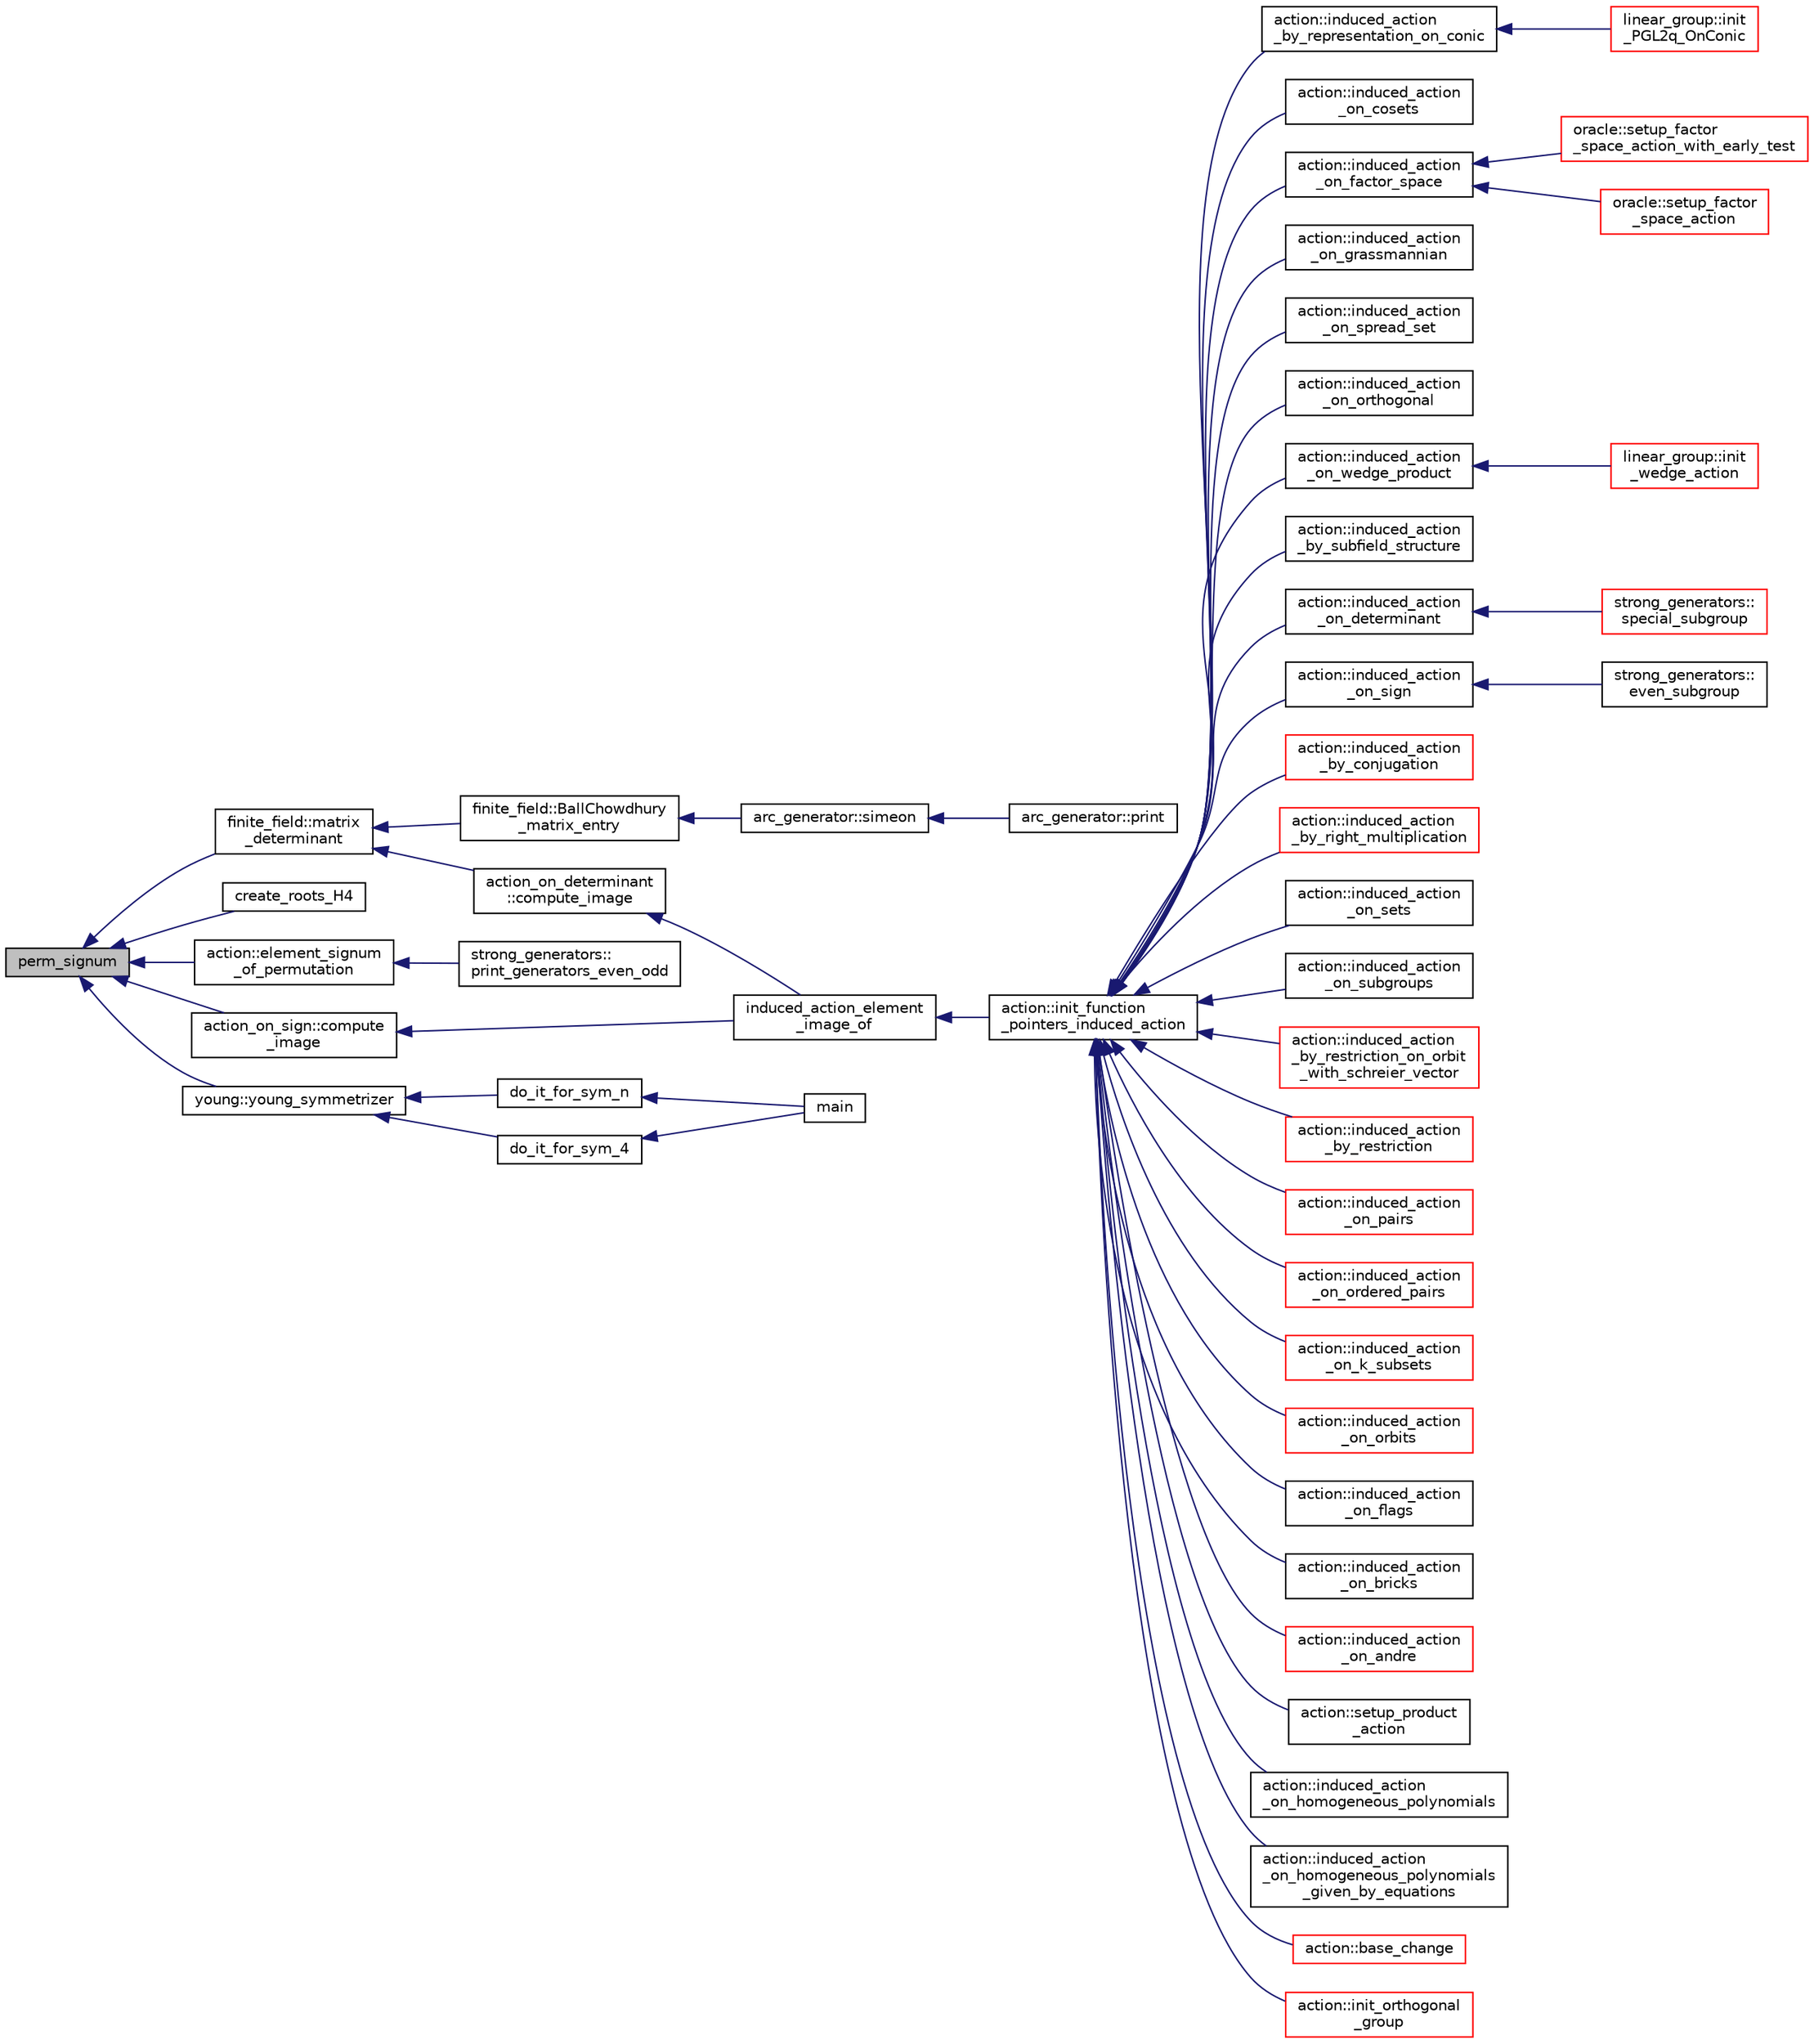 digraph "perm_signum"
{
  edge [fontname="Helvetica",fontsize="10",labelfontname="Helvetica",labelfontsize="10"];
  node [fontname="Helvetica",fontsize="10",shape=record];
  rankdir="LR";
  Node2911 [label="perm_signum",height=0.2,width=0.4,color="black", fillcolor="grey75", style="filled", fontcolor="black"];
  Node2911 -> Node2912 [dir="back",color="midnightblue",fontsize="10",style="solid",fontname="Helvetica"];
  Node2912 [label="finite_field::matrix\l_determinant",height=0.2,width=0.4,color="black", fillcolor="white", style="filled",URL="$df/d5a/classfinite__field.html#abeeee303bfbc054f2dcac4981ecab9ce"];
  Node2912 -> Node2913 [dir="back",color="midnightblue",fontsize="10",style="solid",fontname="Helvetica"];
  Node2913 [label="finite_field::BallChowdhury\l_matrix_entry",height=0.2,width=0.4,color="black", fillcolor="white", style="filled",URL="$df/d5a/classfinite__field.html#a961293f903f87da16219ceb61f642e8e"];
  Node2913 -> Node2914 [dir="back",color="midnightblue",fontsize="10",style="solid",fontname="Helvetica"];
  Node2914 [label="arc_generator::simeon",height=0.2,width=0.4,color="black", fillcolor="white", style="filled",URL="$d4/d21/classarc__generator.html#a70e7c17292bbb3b63c12cc2512e45aba"];
  Node2914 -> Node2915 [dir="back",color="midnightblue",fontsize="10",style="solid",fontname="Helvetica"];
  Node2915 [label="arc_generator::print",height=0.2,width=0.4,color="black", fillcolor="white", style="filled",URL="$d4/d21/classarc__generator.html#a4ae2e25ba85a60fb2a90a7b4f52675f7"];
  Node2912 -> Node2916 [dir="back",color="midnightblue",fontsize="10",style="solid",fontname="Helvetica"];
  Node2916 [label="action_on_determinant\l::compute_image",height=0.2,width=0.4,color="black", fillcolor="white", style="filled",URL="$d4/d32/classaction__on__determinant.html#afc50562cf0aa95e81eb0062749dc3940"];
  Node2916 -> Node2917 [dir="back",color="midnightblue",fontsize="10",style="solid",fontname="Helvetica"];
  Node2917 [label="induced_action_element\l_image_of",height=0.2,width=0.4,color="black", fillcolor="white", style="filled",URL="$d3/d27/interface_8_c.html#a821850d6c3988dd122de0489cd36f0f0"];
  Node2917 -> Node2918 [dir="back",color="midnightblue",fontsize="10",style="solid",fontname="Helvetica"];
  Node2918 [label="action::init_function\l_pointers_induced_action",height=0.2,width=0.4,color="black", fillcolor="white", style="filled",URL="$d2/d86/classaction.html#a3b9287d084b24f7a3b9532a7589c58de"];
  Node2918 -> Node2919 [dir="back",color="midnightblue",fontsize="10",style="solid",fontname="Helvetica"];
  Node2919 [label="action::induced_action\l_by_representation_on_conic",height=0.2,width=0.4,color="black", fillcolor="white", style="filled",URL="$d2/d86/classaction.html#a228538e3f07bc186db8eb5da8b90f617"];
  Node2919 -> Node2920 [dir="back",color="midnightblue",fontsize="10",style="solid",fontname="Helvetica"];
  Node2920 [label="linear_group::init\l_PGL2q_OnConic",height=0.2,width=0.4,color="red", fillcolor="white", style="filled",URL="$df/d5a/classlinear__group.html#a84c4d6e1849da4c6f8f096a1af2a8270"];
  Node2918 -> Node2927 [dir="back",color="midnightblue",fontsize="10",style="solid",fontname="Helvetica"];
  Node2927 [label="action::induced_action\l_on_cosets",height=0.2,width=0.4,color="black", fillcolor="white", style="filled",URL="$d2/d86/classaction.html#acbdff5ffed42af6a01f07dffb2787237"];
  Node2918 -> Node2928 [dir="back",color="midnightblue",fontsize="10",style="solid",fontname="Helvetica"];
  Node2928 [label="action::induced_action\l_on_factor_space",height=0.2,width=0.4,color="black", fillcolor="white", style="filled",URL="$d2/d86/classaction.html#af501ff2aa74fb6049bee5c01cd8b909b"];
  Node2928 -> Node2929 [dir="back",color="midnightblue",fontsize="10",style="solid",fontname="Helvetica"];
  Node2929 [label="oracle::setup_factor\l_space_action_with_early_test",height=0.2,width=0.4,color="red", fillcolor="white", style="filled",URL="$d7/da7/classoracle.html#a7c26a85886666829e9727df91d2f01ad"];
  Node2928 -> Node3009 [dir="back",color="midnightblue",fontsize="10",style="solid",fontname="Helvetica"];
  Node3009 [label="oracle::setup_factor\l_space_action",height=0.2,width=0.4,color="red", fillcolor="white", style="filled",URL="$d7/da7/classoracle.html#a181e076f112ba1f32f5fb4e8abebdb18"];
  Node2918 -> Node3010 [dir="back",color="midnightblue",fontsize="10",style="solid",fontname="Helvetica"];
  Node3010 [label="action::induced_action\l_on_grassmannian",height=0.2,width=0.4,color="black", fillcolor="white", style="filled",URL="$d2/d86/classaction.html#a295b730ecc0b0bf30f714094fef956ea"];
  Node2918 -> Node3011 [dir="back",color="midnightblue",fontsize="10",style="solid",fontname="Helvetica"];
  Node3011 [label="action::induced_action\l_on_spread_set",height=0.2,width=0.4,color="black", fillcolor="white", style="filled",URL="$d2/d86/classaction.html#a7c5839c650592f083dc850d81ed05a5b"];
  Node2918 -> Node3012 [dir="back",color="midnightblue",fontsize="10",style="solid",fontname="Helvetica"];
  Node3012 [label="action::induced_action\l_on_orthogonal",height=0.2,width=0.4,color="black", fillcolor="white", style="filled",URL="$d2/d86/classaction.html#a4f191cee643a81d7f18a4d729084e945"];
  Node2918 -> Node3013 [dir="back",color="midnightblue",fontsize="10",style="solid",fontname="Helvetica"];
  Node3013 [label="action::induced_action\l_on_wedge_product",height=0.2,width=0.4,color="black", fillcolor="white", style="filled",URL="$d2/d86/classaction.html#af13a5da25b8e8597ab695edff222fb6a"];
  Node3013 -> Node3014 [dir="back",color="midnightblue",fontsize="10",style="solid",fontname="Helvetica"];
  Node3014 [label="linear_group::init\l_wedge_action",height=0.2,width=0.4,color="red", fillcolor="white", style="filled",URL="$df/d5a/classlinear__group.html#a16a8a2a5fdc535f2263210ca7943119e"];
  Node2918 -> Node3015 [dir="back",color="midnightblue",fontsize="10",style="solid",fontname="Helvetica"];
  Node3015 [label="action::induced_action\l_by_subfield_structure",height=0.2,width=0.4,color="black", fillcolor="white", style="filled",URL="$d2/d86/classaction.html#add42951bdab176ceed6cc4af05dfa948"];
  Node2918 -> Node3016 [dir="back",color="midnightblue",fontsize="10",style="solid",fontname="Helvetica"];
  Node3016 [label="action::induced_action\l_on_determinant",height=0.2,width=0.4,color="black", fillcolor="white", style="filled",URL="$d2/d86/classaction.html#aa6b9d3c2ded2cae185ee31f2200ad0b5"];
  Node3016 -> Node3017 [dir="back",color="midnightblue",fontsize="10",style="solid",fontname="Helvetica"];
  Node3017 [label="strong_generators::\lspecial_subgroup",height=0.2,width=0.4,color="red", fillcolor="white", style="filled",URL="$dc/d09/classstrong__generators.html#a78e9e4d012bb440194e2874c40ca9e29"];
  Node2918 -> Node3019 [dir="back",color="midnightblue",fontsize="10",style="solid",fontname="Helvetica"];
  Node3019 [label="action::induced_action\l_on_sign",height=0.2,width=0.4,color="black", fillcolor="white", style="filled",URL="$d2/d86/classaction.html#ab17b07971b94eae7c5efa21b33f643f1"];
  Node3019 -> Node3020 [dir="back",color="midnightblue",fontsize="10",style="solid",fontname="Helvetica"];
  Node3020 [label="strong_generators::\leven_subgroup",height=0.2,width=0.4,color="black", fillcolor="white", style="filled",URL="$dc/d09/classstrong__generators.html#a8c1a171968f012ec245b0487a6af66e0"];
  Node2918 -> Node3021 [dir="back",color="midnightblue",fontsize="10",style="solid",fontname="Helvetica"];
  Node3021 [label="action::induced_action\l_by_conjugation",height=0.2,width=0.4,color="red", fillcolor="white", style="filled",URL="$d2/d86/classaction.html#a45fb7703c6acac791acdcde339d21cc2"];
  Node2918 -> Node3029 [dir="back",color="midnightblue",fontsize="10",style="solid",fontname="Helvetica"];
  Node3029 [label="action::induced_action\l_by_right_multiplication",height=0.2,width=0.4,color="red", fillcolor="white", style="filled",URL="$d2/d86/classaction.html#aafa2818d9d98046507e2754938be0c04"];
  Node2918 -> Node3032 [dir="back",color="midnightblue",fontsize="10",style="solid",fontname="Helvetica"];
  Node3032 [label="action::induced_action\l_on_sets",height=0.2,width=0.4,color="black", fillcolor="white", style="filled",URL="$d2/d86/classaction.html#a09639acee6b88644c103b17050cc32f1"];
  Node2918 -> Node3033 [dir="back",color="midnightblue",fontsize="10",style="solid",fontname="Helvetica"];
  Node3033 [label="action::induced_action\l_on_subgroups",height=0.2,width=0.4,color="black", fillcolor="white", style="filled",URL="$d2/d86/classaction.html#ad0de7ea45a2a73c1b8e0f52ee3ce4610"];
  Node2918 -> Node3034 [dir="back",color="midnightblue",fontsize="10",style="solid",fontname="Helvetica"];
  Node3034 [label="action::induced_action\l_by_restriction_on_orbit\l_with_schreier_vector",height=0.2,width=0.4,color="red", fillcolor="white", style="filled",URL="$d2/d86/classaction.html#ad3ddab72625d9bebe7ac8eaef488cf4c"];
  Node2918 -> Node3036 [dir="back",color="midnightblue",fontsize="10",style="solid",fontname="Helvetica"];
  Node3036 [label="action::induced_action\l_by_restriction",height=0.2,width=0.4,color="red", fillcolor="white", style="filled",URL="$d2/d86/classaction.html#a37c21f74a97c921d882a308370c06357"];
  Node2918 -> Node3076 [dir="back",color="midnightblue",fontsize="10",style="solid",fontname="Helvetica"];
  Node3076 [label="action::induced_action\l_on_pairs",height=0.2,width=0.4,color="red", fillcolor="white", style="filled",URL="$d2/d86/classaction.html#a4b01c7b3cc749218e9dbd84b9fed90b3"];
  Node2918 -> Node3078 [dir="back",color="midnightblue",fontsize="10",style="solid",fontname="Helvetica"];
  Node3078 [label="action::induced_action\l_on_ordered_pairs",height=0.2,width=0.4,color="red", fillcolor="white", style="filled",URL="$d2/d86/classaction.html#ad290e0cc115881e0b9ddab7f7071975e"];
  Node2918 -> Node3079 [dir="back",color="midnightblue",fontsize="10",style="solid",fontname="Helvetica"];
  Node3079 [label="action::induced_action\l_on_k_subsets",height=0.2,width=0.4,color="red", fillcolor="white", style="filled",URL="$d2/d86/classaction.html#a2eb6058853cffc4c099099e07ecbe612"];
  Node2918 -> Node3081 [dir="back",color="midnightblue",fontsize="10",style="solid",fontname="Helvetica"];
  Node3081 [label="action::induced_action\l_on_orbits",height=0.2,width=0.4,color="red", fillcolor="white", style="filled",URL="$d2/d86/classaction.html#a875913e4919877fe3dcae039ce44d7d8"];
  Node2918 -> Node3085 [dir="back",color="midnightblue",fontsize="10",style="solid",fontname="Helvetica"];
  Node3085 [label="action::induced_action\l_on_flags",height=0.2,width=0.4,color="black", fillcolor="white", style="filled",URL="$d2/d86/classaction.html#afb1ac2fda2a79462e38c133330982341"];
  Node2918 -> Node3086 [dir="back",color="midnightblue",fontsize="10",style="solid",fontname="Helvetica"];
  Node3086 [label="action::induced_action\l_on_bricks",height=0.2,width=0.4,color="black", fillcolor="white", style="filled",URL="$d2/d86/classaction.html#a71c71472fda2eefb125cd852d5feb306"];
  Node2918 -> Node3087 [dir="back",color="midnightblue",fontsize="10",style="solid",fontname="Helvetica"];
  Node3087 [label="action::induced_action\l_on_andre",height=0.2,width=0.4,color="red", fillcolor="white", style="filled",URL="$d2/d86/classaction.html#a917efe5d7ae49b86dbf397540939fea4"];
  Node2918 -> Node3089 [dir="back",color="midnightblue",fontsize="10",style="solid",fontname="Helvetica"];
  Node3089 [label="action::setup_product\l_action",height=0.2,width=0.4,color="black", fillcolor="white", style="filled",URL="$d2/d86/classaction.html#a35c717fb546189c007a89bb7b133e2f6"];
  Node2918 -> Node3090 [dir="back",color="midnightblue",fontsize="10",style="solid",fontname="Helvetica"];
  Node3090 [label="action::induced_action\l_on_homogeneous_polynomials",height=0.2,width=0.4,color="black", fillcolor="white", style="filled",URL="$d2/d86/classaction.html#acafe8fb1e63926ce35338a292b621f8a"];
  Node2918 -> Node3091 [dir="back",color="midnightblue",fontsize="10",style="solid",fontname="Helvetica"];
  Node3091 [label="action::induced_action\l_on_homogeneous_polynomials\l_given_by_equations",height=0.2,width=0.4,color="black", fillcolor="white", style="filled",URL="$d2/d86/classaction.html#a8f8df8dabfaa711297c20d44a2c1946a"];
  Node2918 -> Node3092 [dir="back",color="midnightblue",fontsize="10",style="solid",fontname="Helvetica"];
  Node3092 [label="action::base_change",height=0.2,width=0.4,color="red", fillcolor="white", style="filled",URL="$d2/d86/classaction.html#a1cab1a81da804692affaf9b7060c90f6"];
  Node2918 -> Node3120 [dir="back",color="midnightblue",fontsize="10",style="solid",fontname="Helvetica"];
  Node3120 [label="action::init_orthogonal\l_group",height=0.2,width=0.4,color="red", fillcolor="white", style="filled",URL="$d2/d86/classaction.html#a2cfe124956ed67d8b7a927bb44847cc2"];
  Node2911 -> Node3128 [dir="back",color="midnightblue",fontsize="10",style="solid",fontname="Helvetica"];
  Node3128 [label="create_roots_H4",height=0.2,width=0.4,color="black", fillcolor="white", style="filled",URL="$d2/d23/combinatorics_8h.html#ab009b830f7493eb85cc67e0d611d1495"];
  Node2911 -> Node3129 [dir="back",color="midnightblue",fontsize="10",style="solid",fontname="Helvetica"];
  Node3129 [label="action::element_signum\l_of_permutation",height=0.2,width=0.4,color="black", fillcolor="white", style="filled",URL="$d2/d86/classaction.html#a9b35c055328c84be97c300fb0758f31b"];
  Node3129 -> Node3130 [dir="back",color="midnightblue",fontsize="10",style="solid",fontname="Helvetica"];
  Node3130 [label="strong_generators::\lprint_generators_even_odd",height=0.2,width=0.4,color="black", fillcolor="white", style="filled",URL="$dc/d09/classstrong__generators.html#a377bd16671ec85f61cfacd46500db60a"];
  Node2911 -> Node3131 [dir="back",color="midnightblue",fontsize="10",style="solid",fontname="Helvetica"];
  Node3131 [label="action_on_sign::compute\l_image",height=0.2,width=0.4,color="black", fillcolor="white", style="filled",URL="$da/d06/classaction__on__sign.html#a50a03ddd12e5619d59aee3de0fb5930e"];
  Node3131 -> Node2917 [dir="back",color="midnightblue",fontsize="10",style="solid",fontname="Helvetica"];
  Node2911 -> Node3132 [dir="back",color="midnightblue",fontsize="10",style="solid",fontname="Helvetica"];
  Node3132 [label="young::young_symmetrizer",height=0.2,width=0.4,color="black", fillcolor="white", style="filled",URL="$dd/d68/classyoung.html#aa278452dc9aa374d4f84cf0e4d0204bf"];
  Node3132 -> Node3026 [dir="back",color="midnightblue",fontsize="10",style="solid",fontname="Helvetica"];
  Node3026 [label="do_it_for_sym_n",height=0.2,width=0.4,color="black", fillcolor="white", style="filled",URL="$d0/d87/group__ring_8_c.html#a7da1c84aee65e2c8fd4b83f0809835ad"];
  Node3026 -> Node3027 [dir="back",color="midnightblue",fontsize="10",style="solid",fontname="Helvetica"];
  Node3027 [label="main",height=0.2,width=0.4,color="black", fillcolor="white", style="filled",URL="$d0/d87/group__ring_8_c.html#a3c04138a5bfe5d72780bb7e82a18e627"];
  Node3132 -> Node3028 [dir="back",color="midnightblue",fontsize="10",style="solid",fontname="Helvetica"];
  Node3028 [label="do_it_for_sym_4",height=0.2,width=0.4,color="black", fillcolor="white", style="filled",URL="$d0/d87/group__ring_8_c.html#aed9b25712c762c878090038e97568d07"];
  Node3028 -> Node3027 [dir="back",color="midnightblue",fontsize="10",style="solid",fontname="Helvetica"];
}
